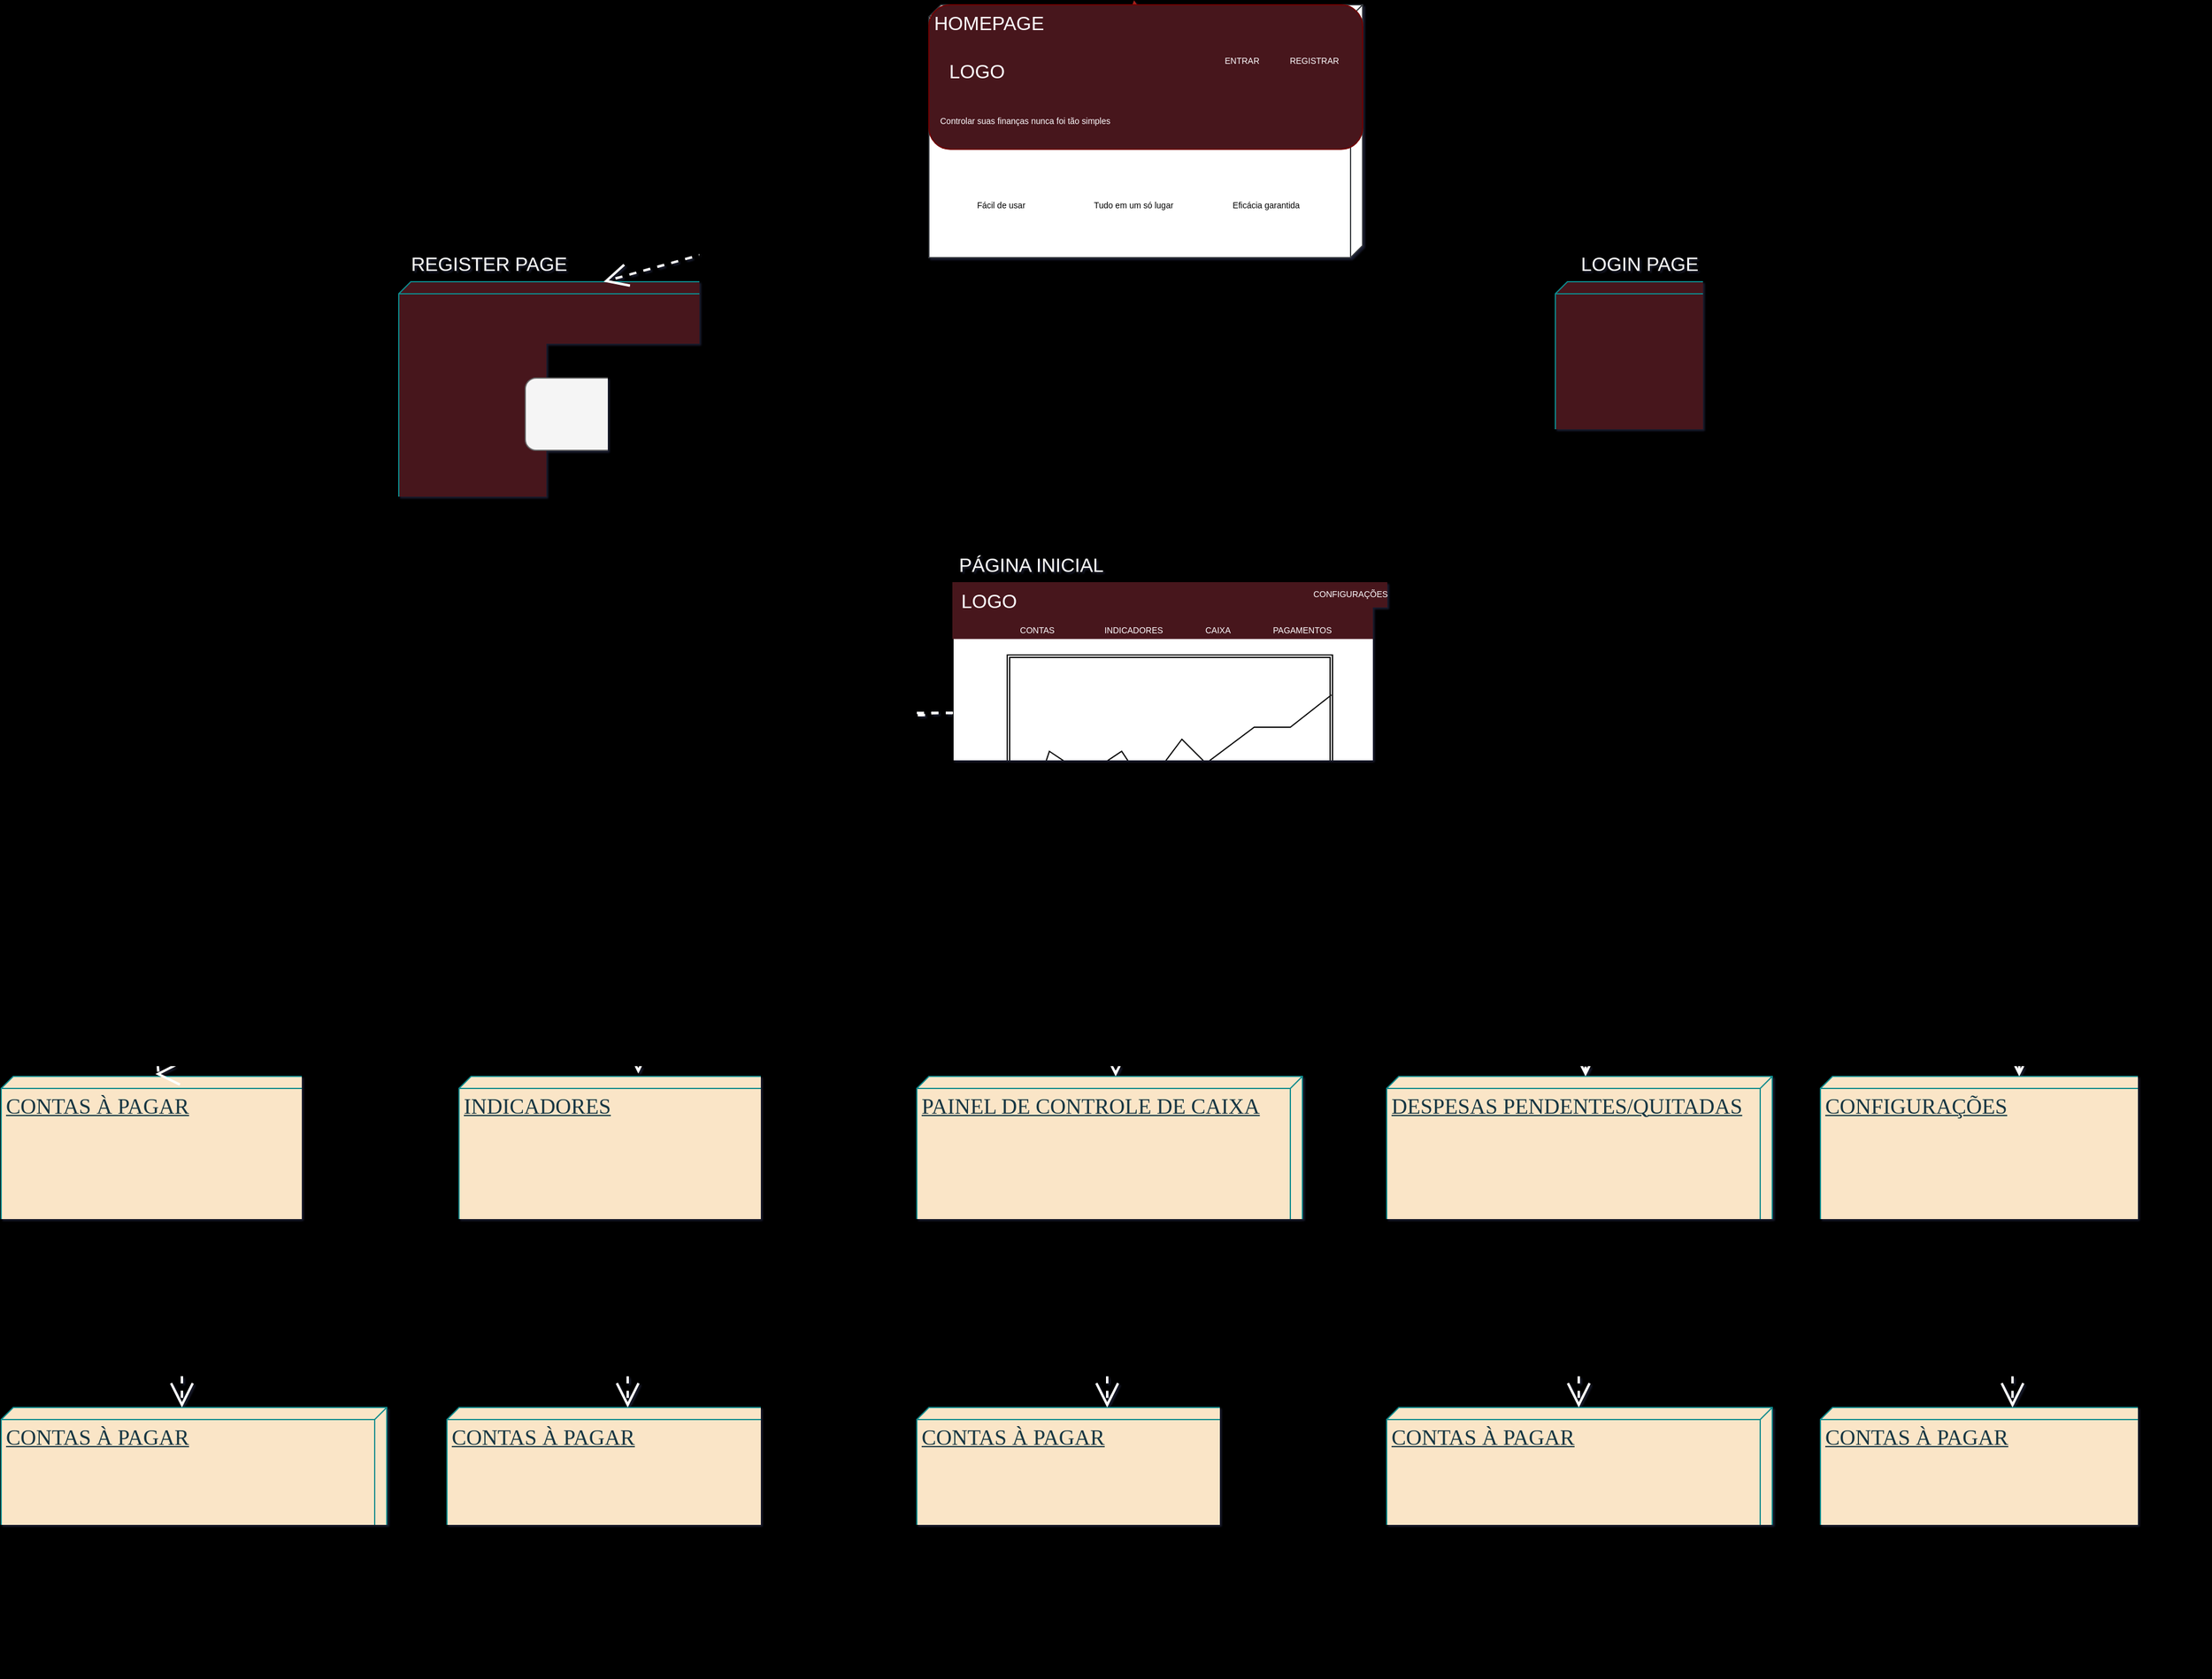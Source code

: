 <mxfile version="21.1.7" type="github">
  <diagram name="Page-1" id="5f0bae14-7c28-e335-631c-24af17079c00">
    <mxGraphModel dx="2850" dy="3505" grid="1" gridSize="10" guides="1" tooltips="1" connect="1" arrows="1" fold="1" page="1" pageScale="1" pageWidth="1100" pageHeight="850" background="#000000" math="0" shadow="1">
      <root>
        <mxCell id="0" />
        <mxCell id="1" parent="0" />
        <mxCell id="39150e848f15840c-1" value="" style="verticalAlign=top;align=left;spacingTop=8;spacingLeft=2;spacingRight=12;shape=cube;size=10;direction=south;fontStyle=4;html=1;rounded=1;shadow=0;comic=0;labelBackgroundColor=none;strokeWidth=1;fontFamily=Verdana;fontSize=12;fillColor=#47141E;strokeColor=#0F8B8D;fontColor=#143642;" parent="1" vertex="1">
          <mxGeometry x="-340" y="-1470" width="330" height="220" as="geometry" />
        </mxCell>
        <mxCell id="39150e848f15840c-11" style="edgeStyle=none;rounded=1;html=1;dashed=1;labelBackgroundColor=none;startArrow=none;startFill=0;startSize=8;endArrow=open;endFill=0;endSize=16;fontFamily=Verdana;fontSize=12;strokeColor=#FFFFFF;fontColor=default;strokeWidth=2;" parent="1" source="39150e848f15840c-3" target="39150e848f15840c-2" edge="1">
          <mxGeometry relative="1" as="geometry">
            <mxPoint x="276.02" y="-1516.22" as="sourcePoint" />
            <mxPoint x="314.033" y="-1437.069" as="targetPoint" />
          </mxGeometry>
        </mxCell>
        <mxCell id="39150e848f15840c-12" style="edgeStyle=none;rounded=1;html=1;dashed=1;labelBackgroundColor=none;startArrow=none;startFill=0;startSize=8;endArrow=open;endFill=0;endSize=16;fontFamily=Verdana;fontSize=12;entryX=0;entryY=0;entryDx=0;entryDy=160;entryPerimeter=0;strokeColor=#FFFFFF;fontColor=default;strokeWidth=2;" parent="1" source="39150e848f15840c-3" target="39150e848f15840c-1" edge="1">
          <mxGeometry relative="1" as="geometry">
            <mxPoint x="230" y="-1116.22" as="targetPoint" />
          </mxGeometry>
        </mxCell>
        <mxCell id="39150e848f15840c-16" style="edgeStyle=orthogonalEdgeStyle;rounded=1;html=1;dashed=1;labelBackgroundColor=none;startArrow=none;startFill=0;startSize=8;endArrow=open;endFill=0;endSize=16;fontFamily=Verdana;fontSize=12;strokeColor=#FFFFFF;fontColor=default;fillColor=#f8cecc;strokeWidth=2;entryX=1;entryY=0;entryDx=0;entryDy=0;" parent="1" source="39150e848f15840c-2" target="X89QfNM0a1aXQy8c0Njc-26" edge="1">
          <mxGeometry relative="1" as="geometry">
            <mxPoint x="620" y="-1521.22" as="sourcePoint" />
            <mxPoint x="260" y="-1020" as="targetPoint" />
            <Array as="points">
              <mxPoint x="620" y="-1240" />
              <mxPoint x="480" y="-1240" />
            </Array>
          </mxGeometry>
        </mxCell>
        <mxCell id="39150e848f15840c-2" value="" style="verticalAlign=top;align=left;spacingTop=8;spacingLeft=2;spacingRight=12;shape=cube;size=10;direction=south;fontStyle=4;html=1;rounded=1;shadow=0;comic=0;labelBackgroundColor=none;strokeWidth=1;fontFamily=Verdana;fontSize=12;fillColor=#47141E;strokeColor=#0F8B8D;fontColor=#143642;" parent="1" vertex="1">
          <mxGeometry x="620" y="-1470" width="330" height="220" as="geometry" />
        </mxCell>
        <mxCell id="vBJ7aFU8pswrzPe9maUh-8" value="" style="curved=1;endArrow=classic;html=1;rounded=1;entryX=-0.018;entryY=0.527;entryDx=0;entryDy=0;entryPerimeter=0;labelBackgroundColor=none;strokeColor=#A8201A;fontColor=default;" parent="1" target="39150e848f15840c-3" edge="1">
          <mxGeometry width="50" height="50" relative="1" as="geometry">
            <mxPoint x="230" y="-1616.22" as="sourcePoint" />
            <mxPoint x="726" y="-1300.22" as="targetPoint" />
            <Array as="points">
              <mxPoint x="280" y="-1616.22" />
            </Array>
          </mxGeometry>
        </mxCell>
        <mxCell id="39150e848f15840c-3" value="" style="verticalAlign=top;align=left;spacingTop=8;spacingLeft=2;spacingRight=12;shape=cube;size=10;direction=south;fontStyle=4;html=1;rounded=1;shadow=0;comic=0;labelBackgroundColor=none;strokeWidth=1;fontFamily=Verdana;fontSize=12;fillColor=#FFFFFF;strokeColor=#36393d;" parent="1" vertex="1">
          <mxGeometry x="100" y="-1700" width="360" height="210" as="geometry" />
        </mxCell>
        <mxCell id="vBJ7aFU8pswrzPe9maUh-9" value="&lt;br&gt;" style="rounded=1;whiteSpace=wrap;html=1;labelBackgroundColor=none;fillColor=#47141E;strokeColor=#6F0000;fontColor=#ffffff;" parent="1" vertex="1">
          <mxGeometry x="100" y="-1700" width="360" height="120" as="geometry" />
        </mxCell>
        <mxCell id="vBJ7aFU8pswrzPe9maUh-12" value="&lt;span style=&quot;font-size: 18px;&quot;&gt;INDICADORES&lt;/span&gt;" style="verticalAlign=top;align=left;spacingTop=8;spacingLeft=2;spacingRight=12;shape=cube;size=10;direction=south;fontStyle=4;html=1;rounded=1;shadow=0;comic=0;labelBackgroundColor=none;strokeWidth=1;fontFamily=Verdana;fontSize=12;fillColor=#FAE5C7;strokeColor=#0F8B8D;fontColor=#143642;" parent="1" vertex="1">
          <mxGeometry x="-290" y="-810" width="320" height="220" as="geometry" />
        </mxCell>
        <mxCell id="vBJ7aFU8pswrzPe9maUh-13" value="&lt;span style=&quot;font-size: 18px;&quot;&gt;PAINEL DE CONTROLE DE CAIXA&lt;/span&gt;" style="verticalAlign=top;align=left;spacingTop=8;spacingLeft=2;spacingRight=12;shape=cube;size=10;direction=south;fontStyle=4;html=1;rounded=1;shadow=0;comic=0;labelBackgroundColor=none;strokeWidth=1;fontFamily=Verdana;fontSize=12;fillColor=#FAE5C7;strokeColor=#0F8B8D;fontColor=#143642;" parent="1" vertex="1">
          <mxGeometry x="90" y="-810" width="320" height="220" as="geometry" />
        </mxCell>
        <mxCell id="vBJ7aFU8pswrzPe9maUh-14" value="&lt;span style=&quot;font-size: 18px;&quot;&gt;DESPESAS PENDENTES/QUITADAS&lt;/span&gt;" style="verticalAlign=top;align=left;spacingTop=8;spacingLeft=2;spacingRight=12;shape=cube;size=10;direction=south;fontStyle=4;html=1;rounded=1;shadow=0;comic=0;labelBackgroundColor=none;strokeWidth=1;fontFamily=Verdana;fontSize=12;fillColor=#FAE5C7;strokeColor=#0F8B8D;fontColor=#143642;" parent="1" vertex="1">
          <mxGeometry x="480" y="-810" width="320" height="220" as="geometry" />
        </mxCell>
        <mxCell id="vBJ7aFU8pswrzPe9maUh-15" value="&lt;font style=&quot;font-size: 18px;&quot;&gt;CONFIGURAÇÕES&lt;/font&gt;" style="verticalAlign=top;align=left;spacingTop=8;spacingLeft=2;spacingRight=12;shape=cube;size=10;direction=south;fontStyle=4;html=1;rounded=1;shadow=0;comic=0;labelBackgroundColor=none;strokeWidth=1;fontFamily=Verdana;fontSize=12;fillColor=#FAE5C7;strokeColor=#0F8B8D;fontColor=#143642;" parent="1" vertex="1">
          <mxGeometry x="840" y="-810" width="320" height="220" as="geometry" />
        </mxCell>
        <mxCell id="vBJ7aFU8pswrzPe9maUh-16" value="&lt;font style=&quot;font-size: 18px;&quot;&gt;CONTAS À PAGAR&lt;/font&gt;" style="verticalAlign=top;align=left;spacingTop=8;spacingLeft=2;spacingRight=12;shape=cube;size=10;direction=south;fontStyle=4;html=1;rounded=1;shadow=0;comic=0;labelBackgroundColor=none;strokeWidth=1;fontFamily=Verdana;fontSize=12;fillColor=#FAE5C7;strokeColor=#0F8B8D;fontColor=#143642;" parent="1" vertex="1">
          <mxGeometry x="-670" y="-810" width="320" height="220" as="geometry" />
        </mxCell>
        <mxCell id="vBJ7aFU8pswrzPe9maUh-22" style="edgeStyle=orthogonalEdgeStyle;rounded=1;html=1;dashed=1;labelBackgroundColor=none;startArrow=none;startFill=0;startSize=8;endArrow=open;endFill=0;endSize=16;fontFamily=Verdana;fontSize=12;entryX=-0.009;entryY=0.6;entryDx=0;entryDy=0;entryPerimeter=0;strokeColor=#FFFFFF;fontColor=default;fillColor=#f8cecc;exitX=0;exitY=0.5;exitDx=0;exitDy=0;strokeWidth=2;" parent="1" source="X89QfNM0a1aXQy8c0Njc-24" target="vBJ7aFU8pswrzPe9maUh-16" edge="1">
          <mxGeometry relative="1" as="geometry">
            <mxPoint x="90" y="-951.22" as="sourcePoint" />
            <mxPoint x="-630" y="-955" as="targetPoint" />
            <Array as="points">
              <mxPoint x="-540" y="-1112" />
              <mxPoint x="-540" y="-812" />
            </Array>
          </mxGeometry>
        </mxCell>
        <mxCell id="vBJ7aFU8pswrzPe9maUh-36" style="edgeStyle=orthogonalEdgeStyle;rounded=1;html=1;dashed=1;labelBackgroundColor=none;startArrow=none;startFill=0;startSize=8;endArrow=open;endFill=0;endSize=16;fontFamily=Verdana;fontSize=12;strokeColor=#FFFFFF;fontColor=default;fillColor=#f8cecc;strokeWidth=2;entryX=0;entryY=0;entryDx=0;entryDy=155;entryPerimeter=0;exitX=1;exitY=0.5;exitDx=0;exitDy=0;" parent="1" source="X89QfNM0a1aXQy8c0Njc-24" target="vBJ7aFU8pswrzPe9maUh-15" edge="1">
          <mxGeometry relative="1" as="geometry">
            <mxPoint x="410" y="-960" as="sourcePoint" />
            <mxPoint x="-310" y="-1210" as="targetPoint" />
            <Array as="points">
              <mxPoint x="430" y="-1110" />
              <mxPoint x="1005" y="-1110" />
            </Array>
          </mxGeometry>
        </mxCell>
        <mxCell id="vBJ7aFU8pswrzPe9maUh-37" value="&lt;font color=&quot;#ffffff&quot; style=&quot;font-size: 16px;&quot;&gt;LOGO&lt;/font&gt;" style="text;html=1;strokeColor=none;fillColor=none;align=center;verticalAlign=middle;whiteSpace=wrap;rounded=0;fontColor=#143642;strokeWidth=3;" parent="1" vertex="1">
          <mxGeometry x="110" y="-1660" width="60" height="30" as="geometry" />
        </mxCell>
        <mxCell id="X89QfNM0a1aXQy8c0Njc-1" value="&lt;font style=&quot;font-size: 18px;&quot;&gt;CONTAS À PAGAR&lt;/font&gt;" style="verticalAlign=top;align=left;spacingTop=8;spacingLeft=2;spacingRight=12;shape=cube;size=10;direction=south;fontStyle=4;html=1;rounded=1;shadow=0;comic=0;labelBackgroundColor=none;strokeWidth=1;fontFamily=Verdana;fontSize=12;fillColor=#FAE5C7;strokeColor=#0F8B8D;fontColor=#143642;" parent="1" vertex="1">
          <mxGeometry x="-670" y="-535" width="320" height="220" as="geometry" />
        </mxCell>
        <mxCell id="X89QfNM0a1aXQy8c0Njc-2" value="&lt;font style=&quot;font-size: 18px;&quot;&gt;CONTAS À PAGAR&lt;/font&gt;" style="verticalAlign=top;align=left;spacingTop=8;spacingLeft=2;spacingRight=12;shape=cube;size=10;direction=south;fontStyle=4;html=1;rounded=1;shadow=0;comic=0;labelBackgroundColor=none;strokeWidth=1;fontFamily=Verdana;fontSize=12;fillColor=#FAE5C7;strokeColor=#0F8B8D;fontColor=#143642;" parent="1" vertex="1">
          <mxGeometry x="-300" y="-535" width="320" height="220" as="geometry" />
        </mxCell>
        <mxCell id="X89QfNM0a1aXQy8c0Njc-3" value="&lt;font style=&quot;font-size: 18px;&quot;&gt;CONTAS À PAGAR&lt;/font&gt;" style="verticalAlign=top;align=left;spacingTop=8;spacingLeft=2;spacingRight=12;shape=cube;size=10;direction=south;fontStyle=4;html=1;rounded=1;shadow=0;comic=0;labelBackgroundColor=none;strokeWidth=1;fontFamily=Verdana;fontSize=12;fillColor=#FAE5C7;strokeColor=#0F8B8D;fontColor=#143642;" parent="1" vertex="1">
          <mxGeometry x="90" y="-535" width="320" height="220" as="geometry" />
        </mxCell>
        <mxCell id="X89QfNM0a1aXQy8c0Njc-4" value="&lt;font style=&quot;font-size: 18px;&quot;&gt;CONTAS À PAGAR&lt;/font&gt;" style="verticalAlign=top;align=left;spacingTop=8;spacingLeft=2;spacingRight=12;shape=cube;size=10;direction=south;fontStyle=4;html=1;rounded=1;shadow=0;comic=0;labelBackgroundColor=none;strokeWidth=1;fontFamily=Verdana;fontSize=12;fillColor=#FAE5C7;strokeColor=#0F8B8D;fontColor=#143642;" parent="1" vertex="1">
          <mxGeometry x="480" y="-535" width="320" height="220" as="geometry" />
        </mxCell>
        <mxCell id="X89QfNM0a1aXQy8c0Njc-5" value="&lt;font style=&quot;font-size: 18px;&quot;&gt;CONTAS À PAGAR&lt;/font&gt;" style="verticalAlign=top;align=left;spacingTop=8;spacingLeft=2;spacingRight=12;shape=cube;size=10;direction=south;fontStyle=4;html=1;rounded=1;shadow=0;comic=0;labelBackgroundColor=none;strokeWidth=1;fontFamily=Verdana;fontSize=12;fillColor=#FAE5C7;strokeColor=#0F8B8D;fontColor=#143642;" parent="1" vertex="1">
          <mxGeometry x="840" y="-535" width="320" height="220" as="geometry" />
        </mxCell>
        <mxCell id="X89QfNM0a1aXQy8c0Njc-6" value="&lt;font color=&quot;#ffffff&quot; style=&quot;font-size: 16px;&quot;&gt;HOMEPAGE&lt;/font&gt;" style="text;html=1;strokeColor=none;fillColor=none;align=center;verticalAlign=middle;whiteSpace=wrap;rounded=0;fontColor=#143642;strokeWidth=3;" parent="1" vertex="1">
          <mxGeometry x="120" y="-1700" width="60" height="30" as="geometry" />
        </mxCell>
        <mxCell id="X89QfNM0a1aXQy8c0Njc-7" value="&lt;font style=&quot;&quot;&gt;&lt;font color=&quot;#ffffff&quot; style=&quot;font-size: 7px;&quot;&gt;ENTRAR&lt;/font&gt;&lt;br&gt;&lt;/font&gt;" style="text;html=1;strokeColor=none;fillColor=none;align=center;verticalAlign=middle;whiteSpace=wrap;rounded=0;fontColor=#143642;strokeWidth=3;" parent="1" vertex="1">
          <mxGeometry x="330" y="-1670" width="60" height="30" as="geometry" />
        </mxCell>
        <mxCell id="X89QfNM0a1aXQy8c0Njc-8" value="&lt;font style=&quot;&quot;&gt;&lt;font color=&quot;#ffffff&quot; style=&quot;font-size: 7px;&quot;&gt;REGISTRAR&lt;/font&gt;&lt;br&gt;&lt;/font&gt;" style="text;html=1;strokeColor=none;fillColor=none;align=center;verticalAlign=middle;whiteSpace=wrap;rounded=0;fontColor=#143642;strokeWidth=3;" parent="1" vertex="1">
          <mxGeometry x="390" y="-1670" width="60" height="30" as="geometry" />
        </mxCell>
        <mxCell id="X89QfNM0a1aXQy8c0Njc-9" value="&lt;font style=&quot;&quot;&gt;&lt;font color=&quot;#ffffff&quot;&gt;&lt;span style=&quot;font-size: 7px;&quot;&gt;Controlar suas finanças nunca foi tão simples&lt;/span&gt;&lt;/font&gt;&lt;br&gt;&lt;/font&gt;" style="text;html=1;strokeColor=none;fillColor=none;align=center;verticalAlign=middle;whiteSpace=wrap;rounded=0;fontColor=#143642;strokeWidth=3;" parent="1" vertex="1">
          <mxGeometry x="100" y="-1620" width="160" height="30" as="geometry" />
        </mxCell>
        <mxCell id="X89QfNM0a1aXQy8c0Njc-10" value="&lt;font style=&quot;&quot;&gt;&lt;span style=&quot;font-size: 7px;&quot;&gt;&lt;font color=&quot;#000000&quot;&gt;Fácil de usar&lt;/font&gt;&lt;/span&gt;&lt;br&gt;&lt;/font&gt;" style="text;html=1;strokeColor=none;fillColor=none;align=center;verticalAlign=middle;whiteSpace=wrap;rounded=0;fontColor=#143642;strokeWidth=3;" parent="1" vertex="1">
          <mxGeometry x="80" y="-1550" width="160" height="30" as="geometry" />
        </mxCell>
        <mxCell id="X89QfNM0a1aXQy8c0Njc-11" value="&lt;font style=&quot;&quot;&gt;&lt;span style=&quot;font-size: 7px;&quot;&gt;&lt;font color=&quot;#000000&quot;&gt;Tudo em um só lugar&lt;/font&gt;&lt;/span&gt;&lt;br&gt;&lt;/font&gt;" style="text;html=1;strokeColor=none;fillColor=none;align=center;verticalAlign=middle;whiteSpace=wrap;rounded=0;fontColor=#143642;strokeWidth=3;" parent="1" vertex="1">
          <mxGeometry x="190" y="-1550" width="160" height="30" as="geometry" />
        </mxCell>
        <mxCell id="X89QfNM0a1aXQy8c0Njc-12" value="&lt;font style=&quot;&quot;&gt;&lt;span style=&quot;font-size: 7px;&quot;&gt;&lt;font color=&quot;#000000&quot;&gt;Eficácia garantida&lt;/font&gt;&lt;/span&gt;&lt;br&gt;&lt;/font&gt;" style="text;html=1;strokeColor=none;fillColor=none;align=center;verticalAlign=middle;whiteSpace=wrap;rounded=0;fontColor=#143642;strokeWidth=3;" parent="1" vertex="1">
          <mxGeometry x="300" y="-1550" width="160" height="30" as="geometry" />
        </mxCell>
        <mxCell id="X89QfNM0a1aXQy8c0Njc-15" value="" style="rounded=1;whiteSpace=wrap;html=1;strokeColor=#666666;fillColor=#f5f5f5;fontColor=#333333;" parent="1" vertex="1">
          <mxGeometry x="725" y="-1390" width="120" height="60" as="geometry" />
        </mxCell>
        <mxCell id="X89QfNM0a1aXQy8c0Njc-17" value="" style="rounded=1;whiteSpace=wrap;html=1;strokeColor=#666666;fillColor=#f5f5f5;fontColor=#333333;" parent="1" vertex="1">
          <mxGeometry x="-235" y="-1390" width="120" height="60" as="geometry" />
        </mxCell>
        <mxCell id="X89QfNM0a1aXQy8c0Njc-21" value="&lt;font color=&quot;#ffffff&quot;&gt;&lt;span style=&quot;font-size: 16px;&quot;&gt;REGISTER PAGE&lt;/span&gt;&lt;/font&gt;" style="text;html=1;strokeColor=none;fillColor=none;align=center;verticalAlign=middle;whiteSpace=wrap;rounded=0;fontColor=#143642;strokeWidth=3;" parent="1" vertex="1">
          <mxGeometry x="-340" y="-1500" width="150" height="30" as="geometry" />
        </mxCell>
        <mxCell id="X89QfNM0a1aXQy8c0Njc-22" value="&lt;font color=&quot;#ffffff&quot; style=&quot;font-size: 16px;&quot;&gt;LOGIN PAGE&lt;/font&gt;" style="text;html=1;strokeColor=none;fillColor=none;align=center;verticalAlign=middle;whiteSpace=wrap;rounded=0;fontColor=#143642;strokeWidth=3;" parent="1" vertex="1">
          <mxGeometry x="630" y="-1500" width="120" height="30" as="geometry" />
        </mxCell>
        <mxCell id="X89QfNM0a1aXQy8c0Njc-23" value="&lt;font color=&quot;#ffffff&quot; style=&quot;font-size: 16px;&quot;&gt;PÁGINA INICIAL&lt;/font&gt;" style="text;html=1;strokeColor=none;fillColor=none;align=center;verticalAlign=middle;whiteSpace=wrap;rounded=0;fontColor=#143642;strokeWidth=3;" parent="1" vertex="1">
          <mxGeometry x="100" y="-1250" width="170" height="30" as="geometry" />
        </mxCell>
        <mxCell id="X89QfNM0a1aXQy8c0Njc-25" value="" style="endArrow=none;dashed=1;html=1;dashPattern=1 3;strokeWidth=2;rounded=0;strokeColor=#FFFFFF;fontColor=#143642;fillColor=#FAE5C7;exitX=0;exitY=0;exitDx=105;exitDy=0;exitPerimeter=0;entryX=0;entryY=0;entryDx=0;entryDy=155;entryPerimeter=0;" parent="1" target="X89QfNM0a1aXQy8c0Njc-24" edge="1">
          <mxGeometry width="50" height="50" relative="1" as="geometry">
            <mxPoint x="480.0" y="-1131.22" as="sourcePoint" />
            <mxPoint x="715" y="-980" as="targetPoint" />
            <Array as="points" />
          </mxGeometry>
        </mxCell>
        <mxCell id="X89QfNM0a1aXQy8c0Njc-24" value="" style="rounded=0;whiteSpace=wrap;html=1;fillColor=#FFFFFF;" parent="1" vertex="1">
          <mxGeometry x="120" y="-1220" width="360" height="216.22" as="geometry" />
        </mxCell>
        <mxCell id="X89QfNM0a1aXQy8c0Njc-26" value="" style="rounded=0;whiteSpace=wrap;html=1;strokeColor=#47141E;fillColor=#47141E;" parent="1" vertex="1">
          <mxGeometry x="120" y="-1220" width="360" height="46.22" as="geometry" />
        </mxCell>
        <mxCell id="X89QfNM0a1aXQy8c0Njc-27" value="" style="rounded=0;whiteSpace=wrap;html=1;fillColor=#47141E;" parent="1" vertex="1">
          <mxGeometry x="120" y="-1027.56" width="360" height="23.78" as="geometry" />
        </mxCell>
        <mxCell id="X89QfNM0a1aXQy8c0Njc-28" value="&lt;font color=&quot;#ffffff&quot; style=&quot;font-size: 16px;&quot;&gt;LOGO&lt;/font&gt;" style="text;html=1;strokeColor=none;fillColor=none;align=center;verticalAlign=middle;whiteSpace=wrap;rounded=0;fontColor=#143642;strokeWidth=3;" parent="1" vertex="1">
          <mxGeometry x="65" y="-1220" width="170" height="30" as="geometry" />
        </mxCell>
        <mxCell id="X89QfNM0a1aXQy8c0Njc-32" style="edgeStyle=orthogonalEdgeStyle;rounded=0;orthogonalLoop=1;jettySize=auto;html=1;exitX=0.5;exitY=1;exitDx=0;exitDy=0;" parent="1" edge="1">
          <mxGeometry relative="1" as="geometry">
            <mxPoint x="145" y="-1190" as="sourcePoint" />
            <mxPoint x="145" y="-1190" as="targetPoint" />
          </mxGeometry>
        </mxCell>
        <mxCell id="X89QfNM0a1aXQy8c0Njc-34" value="&lt;font color=&quot;#ffffff&quot; style=&quot;font-size: 7px;&quot;&gt;CONTAS&lt;/font&gt;" style="text;html=1;strokeColor=none;fillColor=none;align=center;verticalAlign=middle;whiteSpace=wrap;rounded=0;fontColor=#143642;strokeWidth=3;" parent="1" vertex="1">
          <mxGeometry x="170" y="-1190" width="40" height="16.22" as="geometry" />
        </mxCell>
        <mxCell id="X89QfNM0a1aXQy8c0Njc-41" value="&lt;font color=&quot;#ffffff&quot; style=&quot;font-size: 7px;&quot;&gt;INDICADORES&lt;/font&gt;" style="text;html=1;strokeColor=none;fillColor=none;align=center;verticalAlign=middle;whiteSpace=wrap;rounded=0;fontColor=#143642;strokeWidth=3;" parent="1" vertex="1">
          <mxGeometry x="250" y="-1190" width="40" height="16.22" as="geometry" />
        </mxCell>
        <mxCell id="X89QfNM0a1aXQy8c0Njc-42" value="&lt;font color=&quot;#ffffff&quot; style=&quot;font-size: 7px;&quot;&gt;CAIXA&lt;/font&gt;" style="text;html=1;strokeColor=none;fillColor=none;align=center;verticalAlign=middle;whiteSpace=wrap;rounded=0;fontColor=#143642;strokeWidth=3;" parent="1" vertex="1">
          <mxGeometry x="320" y="-1190" width="40" height="16.22" as="geometry" />
        </mxCell>
        <mxCell id="X89QfNM0a1aXQy8c0Njc-43" value="&lt;font color=&quot;#ffffff&quot;&gt;&lt;span style=&quot;font-size: 7px;&quot;&gt;PAGAMENTOS&lt;/span&gt;&lt;/font&gt;" style="text;html=1;strokeColor=none;fillColor=none;align=center;verticalAlign=middle;whiteSpace=wrap;rounded=0;fontColor=#143642;strokeWidth=3;" parent="1" vertex="1">
          <mxGeometry x="390" y="-1190" width="40" height="16.22" as="geometry" />
        </mxCell>
        <mxCell id="X89QfNM0a1aXQy8c0Njc-45" value="&lt;font color=&quot;#ffffff&quot; style=&quot;font-size: 7px;&quot;&gt;CONFIGURAÇÕES&lt;/font&gt;" style="text;html=1;strokeColor=none;fillColor=none;align=center;verticalAlign=middle;whiteSpace=wrap;rounded=0;fontColor=#143642;strokeWidth=3;" parent="1" vertex="1">
          <mxGeometry x="430" y="-1220" width="40" height="16.22" as="geometry" />
        </mxCell>
        <mxCell id="X89QfNM0a1aXQy8c0Njc-59" value="" style="shape=ext;double=1;rounded=0;whiteSpace=wrap;html=1;" parent="1" vertex="1">
          <mxGeometry x="165" y="-1160" width="270" height="120" as="geometry" />
        </mxCell>
        <mxCell id="X89QfNM0a1aXQy8c0Njc-61" value="" style="endArrow=none;html=1;rounded=0;entryX=0.997;entryY=0.276;entryDx=0;entryDy=0;entryPerimeter=0;" parent="1" source="X89QfNM0a1aXQy8c0Njc-59" target="X89QfNM0a1aXQy8c0Njc-59" edge="1">
          <mxGeometry width="50" height="50" relative="1" as="geometry">
            <mxPoint x="270" y="-1060" as="sourcePoint" />
            <mxPoint x="320" y="-1110" as="targetPoint" />
            <Array as="points">
              <mxPoint x="190" y="-1050" />
              <mxPoint x="200" y="-1080" />
              <mxPoint x="230" y="-1060" />
              <mxPoint x="260" y="-1080" />
              <mxPoint x="280" y="-1050" />
              <mxPoint x="310" y="-1090" />
              <mxPoint x="330" y="-1070" />
              <mxPoint x="370" y="-1100" />
              <mxPoint x="400" y="-1100" />
            </Array>
          </mxGeometry>
        </mxCell>
        <mxCell id="X89QfNM0a1aXQy8c0Njc-65" style="edgeStyle=orthogonalEdgeStyle;rounded=1;html=1;dashed=1;labelBackgroundColor=none;startArrow=none;startFill=0;startSize=8;endArrow=open;endFill=0;endSize=16;fontFamily=Verdana;fontSize=12;strokeColor=#FFFFFF;fontColor=default;fillColor=#f8cecc;strokeWidth=2;entryX=-0.011;entryY=0.535;entryDx=0;entryDy=0;entryPerimeter=0;exitX=0;exitY=0.5;exitDx=0;exitDy=0;" parent="1" source="X89QfNM0a1aXQy8c0Njc-24" target="vBJ7aFU8pswrzPe9maUh-12" edge="1">
          <mxGeometry relative="1" as="geometry">
            <mxPoint x="100" y="-1080" as="sourcePoint" />
            <mxPoint x="-40" y="-1050" as="targetPoint" />
            <Array as="points">
              <mxPoint x="100" y="-1112" />
              <mxPoint x="-141" y="-1110" />
            </Array>
          </mxGeometry>
        </mxCell>
        <mxCell id="X89QfNM0a1aXQy8c0Njc-66" style="edgeStyle=orthogonalEdgeStyle;rounded=1;html=1;dashed=1;labelBackgroundColor=none;startArrow=none;startFill=0;startSize=8;endArrow=open;endFill=0;endSize=16;fontFamily=Verdana;fontSize=12;strokeColor=#FFFFFF;fontColor=default;fillColor=#f8cecc;strokeWidth=2;entryX=0;entryY=0;entryDx=0;entryDy=155;entryPerimeter=0;" parent="1" target="vBJ7aFU8pswrzPe9maUh-13" edge="1">
          <mxGeometry relative="1" as="geometry">
            <mxPoint x="290" y="-1000" as="sourcePoint" />
            <mxPoint x="-131" y="-802" as="targetPoint" />
            <Array as="points">
              <mxPoint x="255" y="-1000" />
            </Array>
          </mxGeometry>
        </mxCell>
        <mxCell id="uW_-9VzR9L95MaJclsEE-1" style="edgeStyle=none;rounded=1;html=1;dashed=1;labelBackgroundColor=none;startArrow=none;startFill=0;startSize=8;endArrow=open;endFill=0;endSize=16;fontFamily=Verdana;fontSize=12;strokeColor=#FFFFFF;fontColor=default;strokeWidth=2;exitX=0;exitY=0;exitDx=105;exitDy=0;exitPerimeter=0;entryX=0.472;entryY=1.005;entryDx=0;entryDy=0;entryPerimeter=0;" edge="1" parent="1" source="39150e848f15840c-1" target="39150e848f15840c-2">
          <mxGeometry relative="1" as="geometry">
            <mxPoint x="470" y="-1501" as="sourcePoint" />
            <mxPoint x="630" y="-1427" as="targetPoint" />
            <Array as="points" />
          </mxGeometry>
        </mxCell>
        <mxCell id="uW_-9VzR9L95MaJclsEE-4" style="edgeStyle=orthogonalEdgeStyle;rounded=1;html=1;dashed=1;labelBackgroundColor=none;startArrow=none;startFill=0;startSize=8;endArrow=open;endFill=0;endSize=16;fontFamily=Verdana;fontSize=12;strokeColor=#FFFFFF;fontColor=default;fillColor=#f8cecc;strokeWidth=2;" edge="1" parent="1">
          <mxGeometry relative="1" as="geometry">
            <mxPoint x="-520" y="-585" as="sourcePoint" />
            <mxPoint x="-520" y="-535" as="targetPoint" />
            <Array as="points">
              <mxPoint x="-520" y="-565" />
              <mxPoint x="-520" y="-565" />
            </Array>
          </mxGeometry>
        </mxCell>
        <mxCell id="uW_-9VzR9L95MaJclsEE-6" style="edgeStyle=orthogonalEdgeStyle;rounded=1;html=1;dashed=1;labelBackgroundColor=none;startArrow=none;startFill=0;startSize=8;endArrow=open;endFill=0;endSize=16;fontFamily=Verdana;fontSize=12;strokeColor=#FFFFFF;fontColor=default;fillColor=#f8cecc;strokeWidth=2;" edge="1" parent="1">
          <mxGeometry relative="1" as="geometry">
            <mxPoint x="639.41" y="-585" as="sourcePoint" />
            <mxPoint x="639.41" y="-535" as="targetPoint" />
            <Array as="points">
              <mxPoint x="639.41" y="-555" />
              <mxPoint x="639.41" y="-555" />
            </Array>
          </mxGeometry>
        </mxCell>
        <mxCell id="uW_-9VzR9L95MaJclsEE-7" style="edgeStyle=orthogonalEdgeStyle;rounded=1;html=1;dashed=1;labelBackgroundColor=none;startArrow=none;startFill=0;startSize=8;endArrow=open;endFill=0;endSize=16;fontFamily=Verdana;fontSize=12;strokeColor=#FFFFFF;fontColor=default;fillColor=#f8cecc;strokeWidth=2;" edge="1" parent="1">
          <mxGeometry relative="1" as="geometry">
            <mxPoint x="-150" y="-585" as="sourcePoint" />
            <mxPoint x="-150" y="-535" as="targetPoint" />
            <Array as="points">
              <mxPoint x="-150" y="-555" />
              <mxPoint x="-150" y="-555" />
            </Array>
          </mxGeometry>
        </mxCell>
        <mxCell id="uW_-9VzR9L95MaJclsEE-8" style="edgeStyle=orthogonalEdgeStyle;rounded=1;html=1;dashed=1;labelBackgroundColor=none;startArrow=none;startFill=0;startSize=8;endArrow=open;endFill=0;endSize=16;fontFamily=Verdana;fontSize=12;strokeColor=#FFFFFF;fontColor=default;fillColor=#f8cecc;strokeWidth=2;" edge="1" parent="1">
          <mxGeometry relative="1" as="geometry">
            <mxPoint x="248" y="-585" as="sourcePoint" />
            <mxPoint x="248" y="-535" as="targetPoint" />
            <Array as="points">
              <mxPoint x="248" y="-555" />
              <mxPoint x="248" y="-555" />
            </Array>
          </mxGeometry>
        </mxCell>
        <mxCell id="uW_-9VzR9L95MaJclsEE-9" style="edgeStyle=orthogonalEdgeStyle;rounded=1;html=1;dashed=1;labelBackgroundColor=none;startArrow=none;startFill=0;startSize=8;endArrow=open;endFill=0;endSize=16;fontFamily=Verdana;fontSize=12;strokeColor=#FFFFFF;fontColor=default;fillColor=#f8cecc;strokeWidth=2;" edge="1" parent="1">
          <mxGeometry relative="1" as="geometry">
            <mxPoint x="999.41" y="-585" as="sourcePoint" />
            <mxPoint x="999.41" y="-535" as="targetPoint" />
            <Array as="points">
              <mxPoint x="999.41" y="-555" />
              <mxPoint x="999.41" y="-555" />
            </Array>
          </mxGeometry>
        </mxCell>
        <mxCell id="uW_-9VzR9L95MaJclsEE-11" style="edgeStyle=orthogonalEdgeStyle;rounded=1;html=1;dashed=1;labelBackgroundColor=none;startArrow=none;startFill=0;startSize=8;endArrow=open;endFill=0;endSize=16;fontFamily=Verdana;fontSize=12;strokeColor=#FFFFFF;fontColor=default;fillColor=#f8cecc;strokeWidth=2;entryX=0;entryY=0;entryDx=0;entryDy=155;entryPerimeter=0;exitX=1;exitY=0.5;exitDx=0;exitDy=0;" edge="1" parent="1" target="vBJ7aFU8pswrzPe9maUh-14">
          <mxGeometry relative="1" as="geometry">
            <mxPoint x="490" y="-1102" as="sourcePoint" />
            <mxPoint x="1015" y="-800" as="targetPoint" />
            <Array as="points">
              <mxPoint x="490" y="-1110" />
              <mxPoint x="650" y="-1110" />
              <mxPoint x="650" y="-840" />
              <mxPoint x="645" y="-840" />
            </Array>
          </mxGeometry>
        </mxCell>
      </root>
    </mxGraphModel>
  </diagram>
</mxfile>
